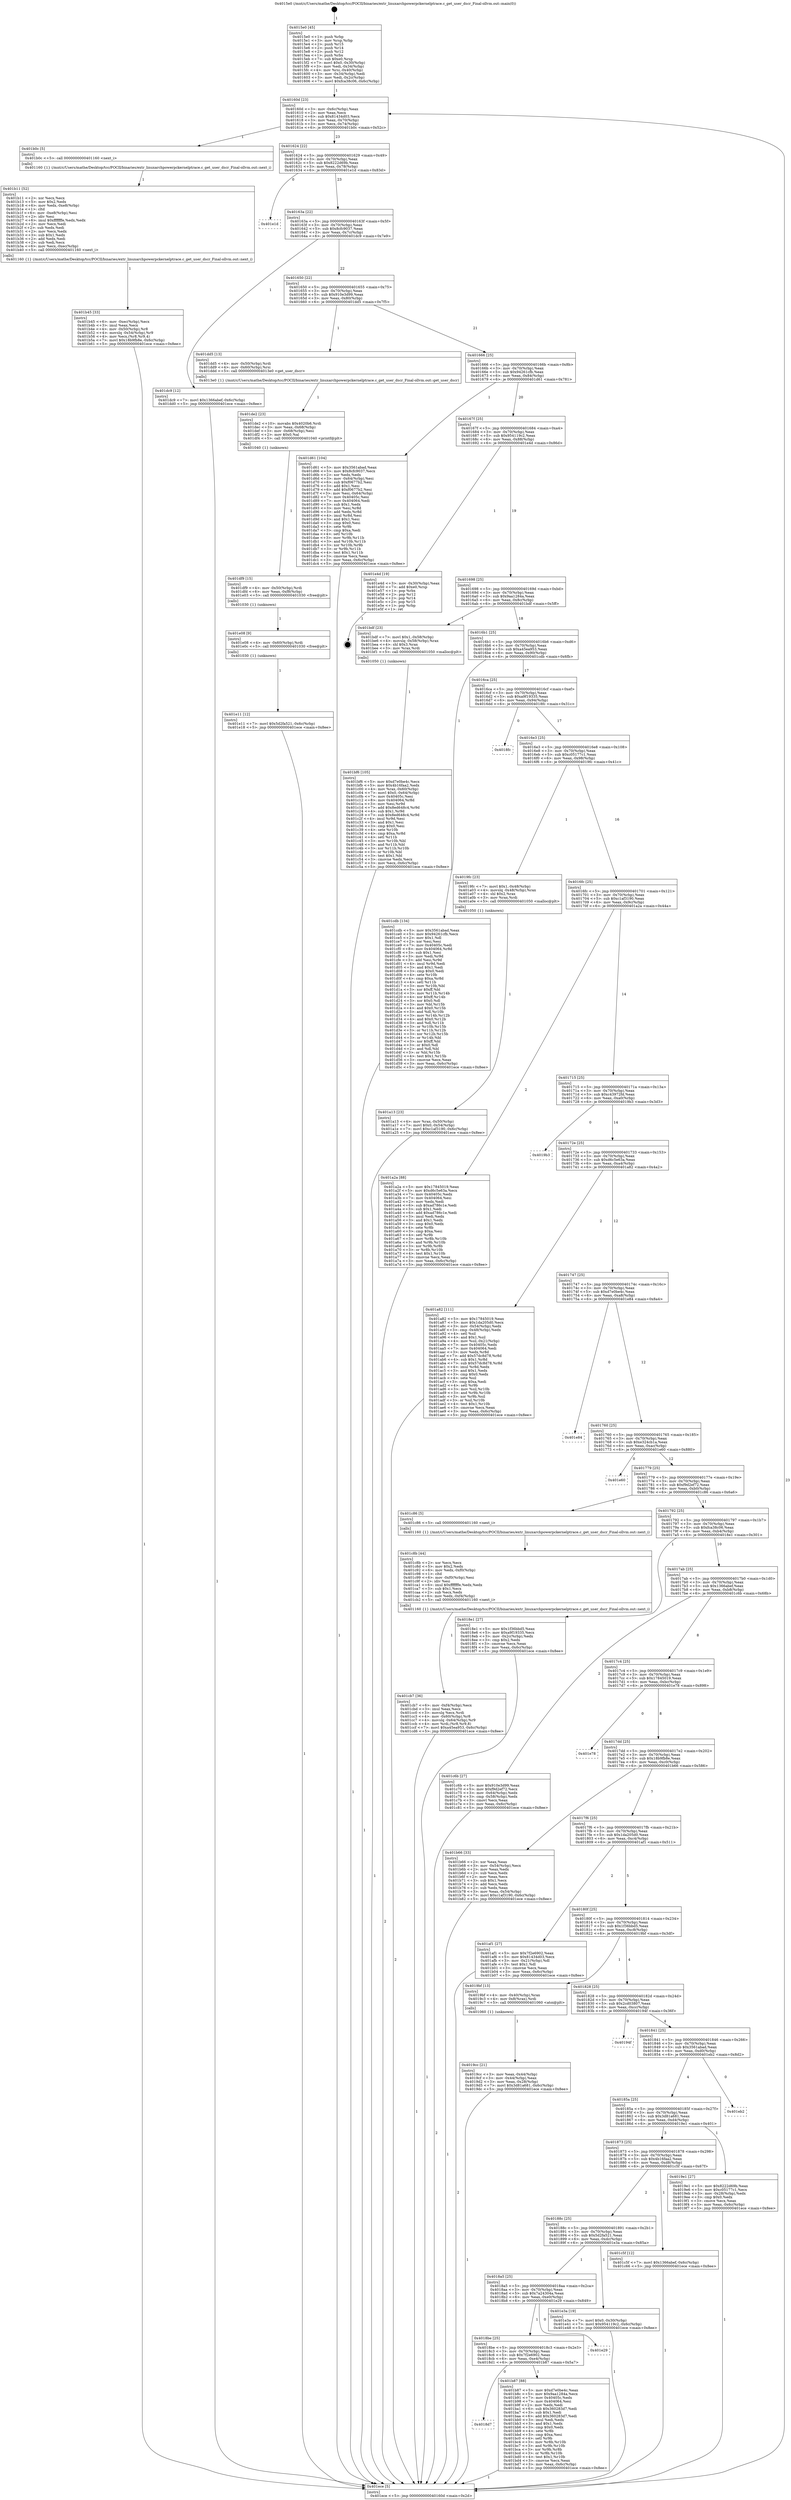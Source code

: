 digraph "0x4015e0" {
  label = "0x4015e0 (/mnt/c/Users/mathe/Desktop/tcc/POCII/binaries/extr_linuxarchpowerpckernelptrace.c_get_user_dscr_Final-ollvm.out::main(0))"
  labelloc = "t"
  node[shape=record]

  Entry [label="",width=0.3,height=0.3,shape=circle,fillcolor=black,style=filled]
  "0x40160d" [label="{
     0x40160d [23]\l
     | [instrs]\l
     &nbsp;&nbsp;0x40160d \<+3\>: mov -0x6c(%rbp),%eax\l
     &nbsp;&nbsp;0x401610 \<+2\>: mov %eax,%ecx\l
     &nbsp;&nbsp;0x401612 \<+6\>: sub $0x81434d03,%ecx\l
     &nbsp;&nbsp;0x401618 \<+3\>: mov %eax,-0x70(%rbp)\l
     &nbsp;&nbsp;0x40161b \<+3\>: mov %ecx,-0x74(%rbp)\l
     &nbsp;&nbsp;0x40161e \<+6\>: je 0000000000401b0c \<main+0x52c\>\l
  }"]
  "0x401b0c" [label="{
     0x401b0c [5]\l
     | [instrs]\l
     &nbsp;&nbsp;0x401b0c \<+5\>: call 0000000000401160 \<next_i\>\l
     | [calls]\l
     &nbsp;&nbsp;0x401160 \{1\} (/mnt/c/Users/mathe/Desktop/tcc/POCII/binaries/extr_linuxarchpowerpckernelptrace.c_get_user_dscr_Final-ollvm.out::next_i)\l
  }"]
  "0x401624" [label="{
     0x401624 [22]\l
     | [instrs]\l
     &nbsp;&nbsp;0x401624 \<+5\>: jmp 0000000000401629 \<main+0x49\>\l
     &nbsp;&nbsp;0x401629 \<+3\>: mov -0x70(%rbp),%eax\l
     &nbsp;&nbsp;0x40162c \<+5\>: sub $0x8222d69b,%eax\l
     &nbsp;&nbsp;0x401631 \<+3\>: mov %eax,-0x78(%rbp)\l
     &nbsp;&nbsp;0x401634 \<+6\>: je 0000000000401e1d \<main+0x83d\>\l
  }"]
  Exit [label="",width=0.3,height=0.3,shape=circle,fillcolor=black,style=filled,peripheries=2]
  "0x401e1d" [label="{
     0x401e1d\l
  }", style=dashed]
  "0x40163a" [label="{
     0x40163a [22]\l
     | [instrs]\l
     &nbsp;&nbsp;0x40163a \<+5\>: jmp 000000000040163f \<main+0x5f\>\l
     &nbsp;&nbsp;0x40163f \<+3\>: mov -0x70(%rbp),%eax\l
     &nbsp;&nbsp;0x401642 \<+5\>: sub $0x8cfc9037,%eax\l
     &nbsp;&nbsp;0x401647 \<+3\>: mov %eax,-0x7c(%rbp)\l
     &nbsp;&nbsp;0x40164a \<+6\>: je 0000000000401dc9 \<main+0x7e9\>\l
  }"]
  "0x401e11" [label="{
     0x401e11 [12]\l
     | [instrs]\l
     &nbsp;&nbsp;0x401e11 \<+7\>: movl $0x5d2fa521,-0x6c(%rbp)\l
     &nbsp;&nbsp;0x401e18 \<+5\>: jmp 0000000000401ece \<main+0x8ee\>\l
  }"]
  "0x401dc9" [label="{
     0x401dc9 [12]\l
     | [instrs]\l
     &nbsp;&nbsp;0x401dc9 \<+7\>: movl $0x1366abef,-0x6c(%rbp)\l
     &nbsp;&nbsp;0x401dd0 \<+5\>: jmp 0000000000401ece \<main+0x8ee\>\l
  }"]
  "0x401650" [label="{
     0x401650 [22]\l
     | [instrs]\l
     &nbsp;&nbsp;0x401650 \<+5\>: jmp 0000000000401655 \<main+0x75\>\l
     &nbsp;&nbsp;0x401655 \<+3\>: mov -0x70(%rbp),%eax\l
     &nbsp;&nbsp;0x401658 \<+5\>: sub $0x910e3d99,%eax\l
     &nbsp;&nbsp;0x40165d \<+3\>: mov %eax,-0x80(%rbp)\l
     &nbsp;&nbsp;0x401660 \<+6\>: je 0000000000401dd5 \<main+0x7f5\>\l
  }"]
  "0x401e08" [label="{
     0x401e08 [9]\l
     | [instrs]\l
     &nbsp;&nbsp;0x401e08 \<+4\>: mov -0x60(%rbp),%rdi\l
     &nbsp;&nbsp;0x401e0c \<+5\>: call 0000000000401030 \<free@plt\>\l
     | [calls]\l
     &nbsp;&nbsp;0x401030 \{1\} (unknown)\l
  }"]
  "0x401dd5" [label="{
     0x401dd5 [13]\l
     | [instrs]\l
     &nbsp;&nbsp;0x401dd5 \<+4\>: mov -0x50(%rbp),%rdi\l
     &nbsp;&nbsp;0x401dd9 \<+4\>: mov -0x60(%rbp),%rsi\l
     &nbsp;&nbsp;0x401ddd \<+5\>: call 00000000004013e0 \<get_user_dscr\>\l
     | [calls]\l
     &nbsp;&nbsp;0x4013e0 \{1\} (/mnt/c/Users/mathe/Desktop/tcc/POCII/binaries/extr_linuxarchpowerpckernelptrace.c_get_user_dscr_Final-ollvm.out::get_user_dscr)\l
  }"]
  "0x401666" [label="{
     0x401666 [25]\l
     | [instrs]\l
     &nbsp;&nbsp;0x401666 \<+5\>: jmp 000000000040166b \<main+0x8b\>\l
     &nbsp;&nbsp;0x40166b \<+3\>: mov -0x70(%rbp),%eax\l
     &nbsp;&nbsp;0x40166e \<+5\>: sub $0x94261cfb,%eax\l
     &nbsp;&nbsp;0x401673 \<+6\>: mov %eax,-0x84(%rbp)\l
     &nbsp;&nbsp;0x401679 \<+6\>: je 0000000000401d61 \<main+0x781\>\l
  }"]
  "0x401df9" [label="{
     0x401df9 [15]\l
     | [instrs]\l
     &nbsp;&nbsp;0x401df9 \<+4\>: mov -0x50(%rbp),%rdi\l
     &nbsp;&nbsp;0x401dfd \<+6\>: mov %eax,-0xf8(%rbp)\l
     &nbsp;&nbsp;0x401e03 \<+5\>: call 0000000000401030 \<free@plt\>\l
     | [calls]\l
     &nbsp;&nbsp;0x401030 \{1\} (unknown)\l
  }"]
  "0x401d61" [label="{
     0x401d61 [104]\l
     | [instrs]\l
     &nbsp;&nbsp;0x401d61 \<+5\>: mov $0x3561abad,%eax\l
     &nbsp;&nbsp;0x401d66 \<+5\>: mov $0x8cfc9037,%ecx\l
     &nbsp;&nbsp;0x401d6b \<+2\>: xor %edx,%edx\l
     &nbsp;&nbsp;0x401d6d \<+3\>: mov -0x64(%rbp),%esi\l
     &nbsp;&nbsp;0x401d70 \<+6\>: sub $0xf0677b2,%esi\l
     &nbsp;&nbsp;0x401d76 \<+3\>: add $0x1,%esi\l
     &nbsp;&nbsp;0x401d79 \<+6\>: add $0xf0677b2,%esi\l
     &nbsp;&nbsp;0x401d7f \<+3\>: mov %esi,-0x64(%rbp)\l
     &nbsp;&nbsp;0x401d82 \<+7\>: mov 0x40405c,%esi\l
     &nbsp;&nbsp;0x401d89 \<+7\>: mov 0x404064,%edi\l
     &nbsp;&nbsp;0x401d90 \<+3\>: sub $0x1,%edx\l
     &nbsp;&nbsp;0x401d93 \<+3\>: mov %esi,%r8d\l
     &nbsp;&nbsp;0x401d96 \<+3\>: add %edx,%r8d\l
     &nbsp;&nbsp;0x401d99 \<+4\>: imul %r8d,%esi\l
     &nbsp;&nbsp;0x401d9d \<+3\>: and $0x1,%esi\l
     &nbsp;&nbsp;0x401da0 \<+3\>: cmp $0x0,%esi\l
     &nbsp;&nbsp;0x401da3 \<+4\>: sete %r9b\l
     &nbsp;&nbsp;0x401da7 \<+3\>: cmp $0xa,%edi\l
     &nbsp;&nbsp;0x401daa \<+4\>: setl %r10b\l
     &nbsp;&nbsp;0x401dae \<+3\>: mov %r9b,%r11b\l
     &nbsp;&nbsp;0x401db1 \<+3\>: and %r10b,%r11b\l
     &nbsp;&nbsp;0x401db4 \<+3\>: xor %r10b,%r9b\l
     &nbsp;&nbsp;0x401db7 \<+3\>: or %r9b,%r11b\l
     &nbsp;&nbsp;0x401dba \<+4\>: test $0x1,%r11b\l
     &nbsp;&nbsp;0x401dbe \<+3\>: cmovne %ecx,%eax\l
     &nbsp;&nbsp;0x401dc1 \<+3\>: mov %eax,-0x6c(%rbp)\l
     &nbsp;&nbsp;0x401dc4 \<+5\>: jmp 0000000000401ece \<main+0x8ee\>\l
  }"]
  "0x40167f" [label="{
     0x40167f [25]\l
     | [instrs]\l
     &nbsp;&nbsp;0x40167f \<+5\>: jmp 0000000000401684 \<main+0xa4\>\l
     &nbsp;&nbsp;0x401684 \<+3\>: mov -0x70(%rbp),%eax\l
     &nbsp;&nbsp;0x401687 \<+5\>: sub $0x954119c2,%eax\l
     &nbsp;&nbsp;0x40168c \<+6\>: mov %eax,-0x88(%rbp)\l
     &nbsp;&nbsp;0x401692 \<+6\>: je 0000000000401e4d \<main+0x86d\>\l
  }"]
  "0x401de2" [label="{
     0x401de2 [23]\l
     | [instrs]\l
     &nbsp;&nbsp;0x401de2 \<+10\>: movabs $0x4020b6,%rdi\l
     &nbsp;&nbsp;0x401dec \<+3\>: mov %eax,-0x68(%rbp)\l
     &nbsp;&nbsp;0x401def \<+3\>: mov -0x68(%rbp),%esi\l
     &nbsp;&nbsp;0x401df2 \<+2\>: mov $0x0,%al\l
     &nbsp;&nbsp;0x401df4 \<+5\>: call 0000000000401040 \<printf@plt\>\l
     | [calls]\l
     &nbsp;&nbsp;0x401040 \{1\} (unknown)\l
  }"]
  "0x401e4d" [label="{
     0x401e4d [19]\l
     | [instrs]\l
     &nbsp;&nbsp;0x401e4d \<+3\>: mov -0x30(%rbp),%eax\l
     &nbsp;&nbsp;0x401e50 \<+7\>: add $0xe0,%rsp\l
     &nbsp;&nbsp;0x401e57 \<+1\>: pop %rbx\l
     &nbsp;&nbsp;0x401e58 \<+2\>: pop %r12\l
     &nbsp;&nbsp;0x401e5a \<+2\>: pop %r14\l
     &nbsp;&nbsp;0x401e5c \<+2\>: pop %r15\l
     &nbsp;&nbsp;0x401e5e \<+1\>: pop %rbp\l
     &nbsp;&nbsp;0x401e5f \<+1\>: ret\l
  }"]
  "0x401698" [label="{
     0x401698 [25]\l
     | [instrs]\l
     &nbsp;&nbsp;0x401698 \<+5\>: jmp 000000000040169d \<main+0xbd\>\l
     &nbsp;&nbsp;0x40169d \<+3\>: mov -0x70(%rbp),%eax\l
     &nbsp;&nbsp;0x4016a0 \<+5\>: sub $0x9aa1284a,%eax\l
     &nbsp;&nbsp;0x4016a5 \<+6\>: mov %eax,-0x8c(%rbp)\l
     &nbsp;&nbsp;0x4016ab \<+6\>: je 0000000000401bdf \<main+0x5ff\>\l
  }"]
  "0x401cb7" [label="{
     0x401cb7 [36]\l
     | [instrs]\l
     &nbsp;&nbsp;0x401cb7 \<+6\>: mov -0xf4(%rbp),%ecx\l
     &nbsp;&nbsp;0x401cbd \<+3\>: imul %eax,%ecx\l
     &nbsp;&nbsp;0x401cc0 \<+3\>: movslq %ecx,%rdi\l
     &nbsp;&nbsp;0x401cc3 \<+4\>: mov -0x60(%rbp),%r8\l
     &nbsp;&nbsp;0x401cc7 \<+4\>: movslq -0x64(%rbp),%r9\l
     &nbsp;&nbsp;0x401ccb \<+4\>: mov %rdi,(%r8,%r9,8)\l
     &nbsp;&nbsp;0x401ccf \<+7\>: movl $0xa45ea953,-0x6c(%rbp)\l
     &nbsp;&nbsp;0x401cd6 \<+5\>: jmp 0000000000401ece \<main+0x8ee\>\l
  }"]
  "0x401bdf" [label="{
     0x401bdf [23]\l
     | [instrs]\l
     &nbsp;&nbsp;0x401bdf \<+7\>: movl $0x1,-0x58(%rbp)\l
     &nbsp;&nbsp;0x401be6 \<+4\>: movslq -0x58(%rbp),%rax\l
     &nbsp;&nbsp;0x401bea \<+4\>: shl $0x3,%rax\l
     &nbsp;&nbsp;0x401bee \<+3\>: mov %rax,%rdi\l
     &nbsp;&nbsp;0x401bf1 \<+5\>: call 0000000000401050 \<malloc@plt\>\l
     | [calls]\l
     &nbsp;&nbsp;0x401050 \{1\} (unknown)\l
  }"]
  "0x4016b1" [label="{
     0x4016b1 [25]\l
     | [instrs]\l
     &nbsp;&nbsp;0x4016b1 \<+5\>: jmp 00000000004016b6 \<main+0xd6\>\l
     &nbsp;&nbsp;0x4016b6 \<+3\>: mov -0x70(%rbp),%eax\l
     &nbsp;&nbsp;0x4016b9 \<+5\>: sub $0xa45ea953,%eax\l
     &nbsp;&nbsp;0x4016be \<+6\>: mov %eax,-0x90(%rbp)\l
     &nbsp;&nbsp;0x4016c4 \<+6\>: je 0000000000401cdb \<main+0x6fb\>\l
  }"]
  "0x401c8b" [label="{
     0x401c8b [44]\l
     | [instrs]\l
     &nbsp;&nbsp;0x401c8b \<+2\>: xor %ecx,%ecx\l
     &nbsp;&nbsp;0x401c8d \<+5\>: mov $0x2,%edx\l
     &nbsp;&nbsp;0x401c92 \<+6\>: mov %edx,-0xf0(%rbp)\l
     &nbsp;&nbsp;0x401c98 \<+1\>: cltd\l
     &nbsp;&nbsp;0x401c99 \<+6\>: mov -0xf0(%rbp),%esi\l
     &nbsp;&nbsp;0x401c9f \<+2\>: idiv %esi\l
     &nbsp;&nbsp;0x401ca1 \<+6\>: imul $0xfffffffe,%edx,%edx\l
     &nbsp;&nbsp;0x401ca7 \<+3\>: sub $0x1,%ecx\l
     &nbsp;&nbsp;0x401caa \<+2\>: sub %ecx,%edx\l
     &nbsp;&nbsp;0x401cac \<+6\>: mov %edx,-0xf4(%rbp)\l
     &nbsp;&nbsp;0x401cb2 \<+5\>: call 0000000000401160 \<next_i\>\l
     | [calls]\l
     &nbsp;&nbsp;0x401160 \{1\} (/mnt/c/Users/mathe/Desktop/tcc/POCII/binaries/extr_linuxarchpowerpckernelptrace.c_get_user_dscr_Final-ollvm.out::next_i)\l
  }"]
  "0x401cdb" [label="{
     0x401cdb [134]\l
     | [instrs]\l
     &nbsp;&nbsp;0x401cdb \<+5\>: mov $0x3561abad,%eax\l
     &nbsp;&nbsp;0x401ce0 \<+5\>: mov $0x94261cfb,%ecx\l
     &nbsp;&nbsp;0x401ce5 \<+2\>: mov $0x1,%dl\l
     &nbsp;&nbsp;0x401ce7 \<+2\>: xor %esi,%esi\l
     &nbsp;&nbsp;0x401ce9 \<+7\>: mov 0x40405c,%edi\l
     &nbsp;&nbsp;0x401cf0 \<+8\>: mov 0x404064,%r8d\l
     &nbsp;&nbsp;0x401cf8 \<+3\>: sub $0x1,%esi\l
     &nbsp;&nbsp;0x401cfb \<+3\>: mov %edi,%r9d\l
     &nbsp;&nbsp;0x401cfe \<+3\>: add %esi,%r9d\l
     &nbsp;&nbsp;0x401d01 \<+4\>: imul %r9d,%edi\l
     &nbsp;&nbsp;0x401d05 \<+3\>: and $0x1,%edi\l
     &nbsp;&nbsp;0x401d08 \<+3\>: cmp $0x0,%edi\l
     &nbsp;&nbsp;0x401d0b \<+4\>: sete %r10b\l
     &nbsp;&nbsp;0x401d0f \<+4\>: cmp $0xa,%r8d\l
     &nbsp;&nbsp;0x401d13 \<+4\>: setl %r11b\l
     &nbsp;&nbsp;0x401d17 \<+3\>: mov %r10b,%bl\l
     &nbsp;&nbsp;0x401d1a \<+3\>: xor $0xff,%bl\l
     &nbsp;&nbsp;0x401d1d \<+3\>: mov %r11b,%r14b\l
     &nbsp;&nbsp;0x401d20 \<+4\>: xor $0xff,%r14b\l
     &nbsp;&nbsp;0x401d24 \<+3\>: xor $0x0,%dl\l
     &nbsp;&nbsp;0x401d27 \<+3\>: mov %bl,%r15b\l
     &nbsp;&nbsp;0x401d2a \<+4\>: and $0x0,%r15b\l
     &nbsp;&nbsp;0x401d2e \<+3\>: and %dl,%r10b\l
     &nbsp;&nbsp;0x401d31 \<+3\>: mov %r14b,%r12b\l
     &nbsp;&nbsp;0x401d34 \<+4\>: and $0x0,%r12b\l
     &nbsp;&nbsp;0x401d38 \<+3\>: and %dl,%r11b\l
     &nbsp;&nbsp;0x401d3b \<+3\>: or %r10b,%r15b\l
     &nbsp;&nbsp;0x401d3e \<+3\>: or %r11b,%r12b\l
     &nbsp;&nbsp;0x401d41 \<+3\>: xor %r12b,%r15b\l
     &nbsp;&nbsp;0x401d44 \<+3\>: or %r14b,%bl\l
     &nbsp;&nbsp;0x401d47 \<+3\>: xor $0xff,%bl\l
     &nbsp;&nbsp;0x401d4a \<+3\>: or $0x0,%dl\l
     &nbsp;&nbsp;0x401d4d \<+2\>: and %dl,%bl\l
     &nbsp;&nbsp;0x401d4f \<+3\>: or %bl,%r15b\l
     &nbsp;&nbsp;0x401d52 \<+4\>: test $0x1,%r15b\l
     &nbsp;&nbsp;0x401d56 \<+3\>: cmovne %ecx,%eax\l
     &nbsp;&nbsp;0x401d59 \<+3\>: mov %eax,-0x6c(%rbp)\l
     &nbsp;&nbsp;0x401d5c \<+5\>: jmp 0000000000401ece \<main+0x8ee\>\l
  }"]
  "0x4016ca" [label="{
     0x4016ca [25]\l
     | [instrs]\l
     &nbsp;&nbsp;0x4016ca \<+5\>: jmp 00000000004016cf \<main+0xef\>\l
     &nbsp;&nbsp;0x4016cf \<+3\>: mov -0x70(%rbp),%eax\l
     &nbsp;&nbsp;0x4016d2 \<+5\>: sub $0xa9f19335,%eax\l
     &nbsp;&nbsp;0x4016d7 \<+6\>: mov %eax,-0x94(%rbp)\l
     &nbsp;&nbsp;0x4016dd \<+6\>: je 00000000004018fc \<main+0x31c\>\l
  }"]
  "0x401bf6" [label="{
     0x401bf6 [105]\l
     | [instrs]\l
     &nbsp;&nbsp;0x401bf6 \<+5\>: mov $0xd7e0be4c,%ecx\l
     &nbsp;&nbsp;0x401bfb \<+5\>: mov $0x4b16faa2,%edx\l
     &nbsp;&nbsp;0x401c00 \<+4\>: mov %rax,-0x60(%rbp)\l
     &nbsp;&nbsp;0x401c04 \<+7\>: movl $0x0,-0x64(%rbp)\l
     &nbsp;&nbsp;0x401c0b \<+7\>: mov 0x40405c,%esi\l
     &nbsp;&nbsp;0x401c12 \<+8\>: mov 0x404064,%r8d\l
     &nbsp;&nbsp;0x401c1a \<+3\>: mov %esi,%r9d\l
     &nbsp;&nbsp;0x401c1d \<+7\>: add $0x8ed648c4,%r9d\l
     &nbsp;&nbsp;0x401c24 \<+4\>: sub $0x1,%r9d\l
     &nbsp;&nbsp;0x401c28 \<+7\>: sub $0x8ed648c4,%r9d\l
     &nbsp;&nbsp;0x401c2f \<+4\>: imul %r9d,%esi\l
     &nbsp;&nbsp;0x401c33 \<+3\>: and $0x1,%esi\l
     &nbsp;&nbsp;0x401c36 \<+3\>: cmp $0x0,%esi\l
     &nbsp;&nbsp;0x401c39 \<+4\>: sete %r10b\l
     &nbsp;&nbsp;0x401c3d \<+4\>: cmp $0xa,%r8d\l
     &nbsp;&nbsp;0x401c41 \<+4\>: setl %r11b\l
     &nbsp;&nbsp;0x401c45 \<+3\>: mov %r10b,%bl\l
     &nbsp;&nbsp;0x401c48 \<+3\>: and %r11b,%bl\l
     &nbsp;&nbsp;0x401c4b \<+3\>: xor %r11b,%r10b\l
     &nbsp;&nbsp;0x401c4e \<+3\>: or %r10b,%bl\l
     &nbsp;&nbsp;0x401c51 \<+3\>: test $0x1,%bl\l
     &nbsp;&nbsp;0x401c54 \<+3\>: cmovne %edx,%ecx\l
     &nbsp;&nbsp;0x401c57 \<+3\>: mov %ecx,-0x6c(%rbp)\l
     &nbsp;&nbsp;0x401c5a \<+5\>: jmp 0000000000401ece \<main+0x8ee\>\l
  }"]
  "0x4018fc" [label="{
     0x4018fc\l
  }", style=dashed]
  "0x4016e3" [label="{
     0x4016e3 [25]\l
     | [instrs]\l
     &nbsp;&nbsp;0x4016e3 \<+5\>: jmp 00000000004016e8 \<main+0x108\>\l
     &nbsp;&nbsp;0x4016e8 \<+3\>: mov -0x70(%rbp),%eax\l
     &nbsp;&nbsp;0x4016eb \<+5\>: sub $0xc05177c1,%eax\l
     &nbsp;&nbsp;0x4016f0 \<+6\>: mov %eax,-0x98(%rbp)\l
     &nbsp;&nbsp;0x4016f6 \<+6\>: je 00000000004019fc \<main+0x41c\>\l
  }"]
  "0x4018d7" [label="{
     0x4018d7\l
  }", style=dashed]
  "0x4019fc" [label="{
     0x4019fc [23]\l
     | [instrs]\l
     &nbsp;&nbsp;0x4019fc \<+7\>: movl $0x1,-0x48(%rbp)\l
     &nbsp;&nbsp;0x401a03 \<+4\>: movslq -0x48(%rbp),%rax\l
     &nbsp;&nbsp;0x401a07 \<+4\>: shl $0x2,%rax\l
     &nbsp;&nbsp;0x401a0b \<+3\>: mov %rax,%rdi\l
     &nbsp;&nbsp;0x401a0e \<+5\>: call 0000000000401050 \<malloc@plt\>\l
     | [calls]\l
     &nbsp;&nbsp;0x401050 \{1\} (unknown)\l
  }"]
  "0x4016fc" [label="{
     0x4016fc [25]\l
     | [instrs]\l
     &nbsp;&nbsp;0x4016fc \<+5\>: jmp 0000000000401701 \<main+0x121\>\l
     &nbsp;&nbsp;0x401701 \<+3\>: mov -0x70(%rbp),%eax\l
     &nbsp;&nbsp;0x401704 \<+5\>: sub $0xc1af3190,%eax\l
     &nbsp;&nbsp;0x401709 \<+6\>: mov %eax,-0x9c(%rbp)\l
     &nbsp;&nbsp;0x40170f \<+6\>: je 0000000000401a2a \<main+0x44a\>\l
  }"]
  "0x401b87" [label="{
     0x401b87 [88]\l
     | [instrs]\l
     &nbsp;&nbsp;0x401b87 \<+5\>: mov $0xd7e0be4c,%eax\l
     &nbsp;&nbsp;0x401b8c \<+5\>: mov $0x9aa1284a,%ecx\l
     &nbsp;&nbsp;0x401b91 \<+7\>: mov 0x40405c,%edx\l
     &nbsp;&nbsp;0x401b98 \<+7\>: mov 0x404064,%esi\l
     &nbsp;&nbsp;0x401b9f \<+2\>: mov %edx,%edi\l
     &nbsp;&nbsp;0x401ba1 \<+6\>: sub $0x360283d7,%edi\l
     &nbsp;&nbsp;0x401ba7 \<+3\>: sub $0x1,%edi\l
     &nbsp;&nbsp;0x401baa \<+6\>: add $0x360283d7,%edi\l
     &nbsp;&nbsp;0x401bb0 \<+3\>: imul %edi,%edx\l
     &nbsp;&nbsp;0x401bb3 \<+3\>: and $0x1,%edx\l
     &nbsp;&nbsp;0x401bb6 \<+3\>: cmp $0x0,%edx\l
     &nbsp;&nbsp;0x401bb9 \<+4\>: sete %r8b\l
     &nbsp;&nbsp;0x401bbd \<+3\>: cmp $0xa,%esi\l
     &nbsp;&nbsp;0x401bc0 \<+4\>: setl %r9b\l
     &nbsp;&nbsp;0x401bc4 \<+3\>: mov %r8b,%r10b\l
     &nbsp;&nbsp;0x401bc7 \<+3\>: and %r9b,%r10b\l
     &nbsp;&nbsp;0x401bca \<+3\>: xor %r9b,%r8b\l
     &nbsp;&nbsp;0x401bcd \<+3\>: or %r8b,%r10b\l
     &nbsp;&nbsp;0x401bd0 \<+4\>: test $0x1,%r10b\l
     &nbsp;&nbsp;0x401bd4 \<+3\>: cmovne %ecx,%eax\l
     &nbsp;&nbsp;0x401bd7 \<+3\>: mov %eax,-0x6c(%rbp)\l
     &nbsp;&nbsp;0x401bda \<+5\>: jmp 0000000000401ece \<main+0x8ee\>\l
  }"]
  "0x401a2a" [label="{
     0x401a2a [88]\l
     | [instrs]\l
     &nbsp;&nbsp;0x401a2a \<+5\>: mov $0x17845019,%eax\l
     &nbsp;&nbsp;0x401a2f \<+5\>: mov $0xd6c5e63a,%ecx\l
     &nbsp;&nbsp;0x401a34 \<+7\>: mov 0x40405c,%edx\l
     &nbsp;&nbsp;0x401a3b \<+7\>: mov 0x404064,%esi\l
     &nbsp;&nbsp;0x401a42 \<+2\>: mov %edx,%edi\l
     &nbsp;&nbsp;0x401a44 \<+6\>: sub $0xad786c1e,%edi\l
     &nbsp;&nbsp;0x401a4a \<+3\>: sub $0x1,%edi\l
     &nbsp;&nbsp;0x401a4d \<+6\>: add $0xad786c1e,%edi\l
     &nbsp;&nbsp;0x401a53 \<+3\>: imul %edi,%edx\l
     &nbsp;&nbsp;0x401a56 \<+3\>: and $0x1,%edx\l
     &nbsp;&nbsp;0x401a59 \<+3\>: cmp $0x0,%edx\l
     &nbsp;&nbsp;0x401a5c \<+4\>: sete %r8b\l
     &nbsp;&nbsp;0x401a60 \<+3\>: cmp $0xa,%esi\l
     &nbsp;&nbsp;0x401a63 \<+4\>: setl %r9b\l
     &nbsp;&nbsp;0x401a67 \<+3\>: mov %r8b,%r10b\l
     &nbsp;&nbsp;0x401a6a \<+3\>: and %r9b,%r10b\l
     &nbsp;&nbsp;0x401a6d \<+3\>: xor %r9b,%r8b\l
     &nbsp;&nbsp;0x401a70 \<+3\>: or %r8b,%r10b\l
     &nbsp;&nbsp;0x401a73 \<+4\>: test $0x1,%r10b\l
     &nbsp;&nbsp;0x401a77 \<+3\>: cmovne %ecx,%eax\l
     &nbsp;&nbsp;0x401a7a \<+3\>: mov %eax,-0x6c(%rbp)\l
     &nbsp;&nbsp;0x401a7d \<+5\>: jmp 0000000000401ece \<main+0x8ee\>\l
  }"]
  "0x401715" [label="{
     0x401715 [25]\l
     | [instrs]\l
     &nbsp;&nbsp;0x401715 \<+5\>: jmp 000000000040171a \<main+0x13a\>\l
     &nbsp;&nbsp;0x40171a \<+3\>: mov -0x70(%rbp),%eax\l
     &nbsp;&nbsp;0x40171d \<+5\>: sub $0xc43972fd,%eax\l
     &nbsp;&nbsp;0x401722 \<+6\>: mov %eax,-0xa0(%rbp)\l
     &nbsp;&nbsp;0x401728 \<+6\>: je 00000000004019b3 \<main+0x3d3\>\l
  }"]
  "0x4018be" [label="{
     0x4018be [25]\l
     | [instrs]\l
     &nbsp;&nbsp;0x4018be \<+5\>: jmp 00000000004018c3 \<main+0x2e3\>\l
     &nbsp;&nbsp;0x4018c3 \<+3\>: mov -0x70(%rbp),%eax\l
     &nbsp;&nbsp;0x4018c6 \<+5\>: sub $0x7f2e6902,%eax\l
     &nbsp;&nbsp;0x4018cb \<+6\>: mov %eax,-0xe4(%rbp)\l
     &nbsp;&nbsp;0x4018d1 \<+6\>: je 0000000000401b87 \<main+0x5a7\>\l
  }"]
  "0x4019b3" [label="{
     0x4019b3\l
  }", style=dashed]
  "0x40172e" [label="{
     0x40172e [25]\l
     | [instrs]\l
     &nbsp;&nbsp;0x40172e \<+5\>: jmp 0000000000401733 \<main+0x153\>\l
     &nbsp;&nbsp;0x401733 \<+3\>: mov -0x70(%rbp),%eax\l
     &nbsp;&nbsp;0x401736 \<+5\>: sub $0xd6c5e63a,%eax\l
     &nbsp;&nbsp;0x40173b \<+6\>: mov %eax,-0xa4(%rbp)\l
     &nbsp;&nbsp;0x401741 \<+6\>: je 0000000000401a82 \<main+0x4a2\>\l
  }"]
  "0x401e29" [label="{
     0x401e29\l
  }", style=dashed]
  "0x401a82" [label="{
     0x401a82 [111]\l
     | [instrs]\l
     &nbsp;&nbsp;0x401a82 \<+5\>: mov $0x17845019,%eax\l
     &nbsp;&nbsp;0x401a87 \<+5\>: mov $0x1da205d0,%ecx\l
     &nbsp;&nbsp;0x401a8c \<+3\>: mov -0x54(%rbp),%edx\l
     &nbsp;&nbsp;0x401a8f \<+3\>: cmp -0x48(%rbp),%edx\l
     &nbsp;&nbsp;0x401a92 \<+4\>: setl %sil\l
     &nbsp;&nbsp;0x401a96 \<+4\>: and $0x1,%sil\l
     &nbsp;&nbsp;0x401a9a \<+4\>: mov %sil,-0x21(%rbp)\l
     &nbsp;&nbsp;0x401a9e \<+7\>: mov 0x40405c,%edx\l
     &nbsp;&nbsp;0x401aa5 \<+7\>: mov 0x404064,%edi\l
     &nbsp;&nbsp;0x401aac \<+3\>: mov %edx,%r8d\l
     &nbsp;&nbsp;0x401aaf \<+7\>: add $0x57dc8d78,%r8d\l
     &nbsp;&nbsp;0x401ab6 \<+4\>: sub $0x1,%r8d\l
     &nbsp;&nbsp;0x401aba \<+7\>: sub $0x57dc8d78,%r8d\l
     &nbsp;&nbsp;0x401ac1 \<+4\>: imul %r8d,%edx\l
     &nbsp;&nbsp;0x401ac5 \<+3\>: and $0x1,%edx\l
     &nbsp;&nbsp;0x401ac8 \<+3\>: cmp $0x0,%edx\l
     &nbsp;&nbsp;0x401acb \<+4\>: sete %sil\l
     &nbsp;&nbsp;0x401acf \<+3\>: cmp $0xa,%edi\l
     &nbsp;&nbsp;0x401ad2 \<+4\>: setl %r9b\l
     &nbsp;&nbsp;0x401ad6 \<+3\>: mov %sil,%r10b\l
     &nbsp;&nbsp;0x401ad9 \<+3\>: and %r9b,%r10b\l
     &nbsp;&nbsp;0x401adc \<+3\>: xor %r9b,%sil\l
     &nbsp;&nbsp;0x401adf \<+3\>: or %sil,%r10b\l
     &nbsp;&nbsp;0x401ae2 \<+4\>: test $0x1,%r10b\l
     &nbsp;&nbsp;0x401ae6 \<+3\>: cmovne %ecx,%eax\l
     &nbsp;&nbsp;0x401ae9 \<+3\>: mov %eax,-0x6c(%rbp)\l
     &nbsp;&nbsp;0x401aec \<+5\>: jmp 0000000000401ece \<main+0x8ee\>\l
  }"]
  "0x401747" [label="{
     0x401747 [25]\l
     | [instrs]\l
     &nbsp;&nbsp;0x401747 \<+5\>: jmp 000000000040174c \<main+0x16c\>\l
     &nbsp;&nbsp;0x40174c \<+3\>: mov -0x70(%rbp),%eax\l
     &nbsp;&nbsp;0x40174f \<+5\>: sub $0xd7e0be4c,%eax\l
     &nbsp;&nbsp;0x401754 \<+6\>: mov %eax,-0xa8(%rbp)\l
     &nbsp;&nbsp;0x40175a \<+6\>: je 0000000000401e84 \<main+0x8a4\>\l
  }"]
  "0x4018a5" [label="{
     0x4018a5 [25]\l
     | [instrs]\l
     &nbsp;&nbsp;0x4018a5 \<+5\>: jmp 00000000004018aa \<main+0x2ca\>\l
     &nbsp;&nbsp;0x4018aa \<+3\>: mov -0x70(%rbp),%eax\l
     &nbsp;&nbsp;0x4018ad \<+5\>: sub $0x7a24304a,%eax\l
     &nbsp;&nbsp;0x4018b2 \<+6\>: mov %eax,-0xe0(%rbp)\l
     &nbsp;&nbsp;0x4018b8 \<+6\>: je 0000000000401e29 \<main+0x849\>\l
  }"]
  "0x401e84" [label="{
     0x401e84\l
  }", style=dashed]
  "0x401760" [label="{
     0x401760 [25]\l
     | [instrs]\l
     &nbsp;&nbsp;0x401760 \<+5\>: jmp 0000000000401765 \<main+0x185\>\l
     &nbsp;&nbsp;0x401765 \<+3\>: mov -0x70(%rbp),%eax\l
     &nbsp;&nbsp;0x401768 \<+5\>: sub $0xe324cb1a,%eax\l
     &nbsp;&nbsp;0x40176d \<+6\>: mov %eax,-0xac(%rbp)\l
     &nbsp;&nbsp;0x401773 \<+6\>: je 0000000000401e60 \<main+0x880\>\l
  }"]
  "0x401e3a" [label="{
     0x401e3a [19]\l
     | [instrs]\l
     &nbsp;&nbsp;0x401e3a \<+7\>: movl $0x0,-0x30(%rbp)\l
     &nbsp;&nbsp;0x401e41 \<+7\>: movl $0x954119c2,-0x6c(%rbp)\l
     &nbsp;&nbsp;0x401e48 \<+5\>: jmp 0000000000401ece \<main+0x8ee\>\l
  }"]
  "0x401e60" [label="{
     0x401e60\l
  }", style=dashed]
  "0x401779" [label="{
     0x401779 [25]\l
     | [instrs]\l
     &nbsp;&nbsp;0x401779 \<+5\>: jmp 000000000040177e \<main+0x19e\>\l
     &nbsp;&nbsp;0x40177e \<+3\>: mov -0x70(%rbp),%eax\l
     &nbsp;&nbsp;0x401781 \<+5\>: sub $0xf9d2ef72,%eax\l
     &nbsp;&nbsp;0x401786 \<+6\>: mov %eax,-0xb0(%rbp)\l
     &nbsp;&nbsp;0x40178c \<+6\>: je 0000000000401c86 \<main+0x6a6\>\l
  }"]
  "0x40188c" [label="{
     0x40188c [25]\l
     | [instrs]\l
     &nbsp;&nbsp;0x40188c \<+5\>: jmp 0000000000401891 \<main+0x2b1\>\l
     &nbsp;&nbsp;0x401891 \<+3\>: mov -0x70(%rbp),%eax\l
     &nbsp;&nbsp;0x401894 \<+5\>: sub $0x5d2fa521,%eax\l
     &nbsp;&nbsp;0x401899 \<+6\>: mov %eax,-0xdc(%rbp)\l
     &nbsp;&nbsp;0x40189f \<+6\>: je 0000000000401e3a \<main+0x85a\>\l
  }"]
  "0x401c86" [label="{
     0x401c86 [5]\l
     | [instrs]\l
     &nbsp;&nbsp;0x401c86 \<+5\>: call 0000000000401160 \<next_i\>\l
     | [calls]\l
     &nbsp;&nbsp;0x401160 \{1\} (/mnt/c/Users/mathe/Desktop/tcc/POCII/binaries/extr_linuxarchpowerpckernelptrace.c_get_user_dscr_Final-ollvm.out::next_i)\l
  }"]
  "0x401792" [label="{
     0x401792 [25]\l
     | [instrs]\l
     &nbsp;&nbsp;0x401792 \<+5\>: jmp 0000000000401797 \<main+0x1b7\>\l
     &nbsp;&nbsp;0x401797 \<+3\>: mov -0x70(%rbp),%eax\l
     &nbsp;&nbsp;0x40179a \<+5\>: sub $0xfca38c06,%eax\l
     &nbsp;&nbsp;0x40179f \<+6\>: mov %eax,-0xb4(%rbp)\l
     &nbsp;&nbsp;0x4017a5 \<+6\>: je 00000000004018e1 \<main+0x301\>\l
  }"]
  "0x401c5f" [label="{
     0x401c5f [12]\l
     | [instrs]\l
     &nbsp;&nbsp;0x401c5f \<+7\>: movl $0x1366abef,-0x6c(%rbp)\l
     &nbsp;&nbsp;0x401c66 \<+5\>: jmp 0000000000401ece \<main+0x8ee\>\l
  }"]
  "0x4018e1" [label="{
     0x4018e1 [27]\l
     | [instrs]\l
     &nbsp;&nbsp;0x4018e1 \<+5\>: mov $0x1f36bbd5,%eax\l
     &nbsp;&nbsp;0x4018e6 \<+5\>: mov $0xa9f19335,%ecx\l
     &nbsp;&nbsp;0x4018eb \<+3\>: mov -0x2c(%rbp),%edx\l
     &nbsp;&nbsp;0x4018ee \<+3\>: cmp $0x2,%edx\l
     &nbsp;&nbsp;0x4018f1 \<+3\>: cmovne %ecx,%eax\l
     &nbsp;&nbsp;0x4018f4 \<+3\>: mov %eax,-0x6c(%rbp)\l
     &nbsp;&nbsp;0x4018f7 \<+5\>: jmp 0000000000401ece \<main+0x8ee\>\l
  }"]
  "0x4017ab" [label="{
     0x4017ab [25]\l
     | [instrs]\l
     &nbsp;&nbsp;0x4017ab \<+5\>: jmp 00000000004017b0 \<main+0x1d0\>\l
     &nbsp;&nbsp;0x4017b0 \<+3\>: mov -0x70(%rbp),%eax\l
     &nbsp;&nbsp;0x4017b3 \<+5\>: sub $0x1366abef,%eax\l
     &nbsp;&nbsp;0x4017b8 \<+6\>: mov %eax,-0xb8(%rbp)\l
     &nbsp;&nbsp;0x4017be \<+6\>: je 0000000000401c6b \<main+0x68b\>\l
  }"]
  "0x401ece" [label="{
     0x401ece [5]\l
     | [instrs]\l
     &nbsp;&nbsp;0x401ece \<+5\>: jmp 000000000040160d \<main+0x2d\>\l
  }"]
  "0x4015e0" [label="{
     0x4015e0 [45]\l
     | [instrs]\l
     &nbsp;&nbsp;0x4015e0 \<+1\>: push %rbp\l
     &nbsp;&nbsp;0x4015e1 \<+3\>: mov %rsp,%rbp\l
     &nbsp;&nbsp;0x4015e4 \<+2\>: push %r15\l
     &nbsp;&nbsp;0x4015e6 \<+2\>: push %r14\l
     &nbsp;&nbsp;0x4015e8 \<+2\>: push %r12\l
     &nbsp;&nbsp;0x4015ea \<+1\>: push %rbx\l
     &nbsp;&nbsp;0x4015eb \<+7\>: sub $0xe0,%rsp\l
     &nbsp;&nbsp;0x4015f2 \<+7\>: movl $0x0,-0x30(%rbp)\l
     &nbsp;&nbsp;0x4015f9 \<+3\>: mov %edi,-0x34(%rbp)\l
     &nbsp;&nbsp;0x4015fc \<+4\>: mov %rsi,-0x40(%rbp)\l
     &nbsp;&nbsp;0x401600 \<+3\>: mov -0x34(%rbp),%edi\l
     &nbsp;&nbsp;0x401603 \<+3\>: mov %edi,-0x2c(%rbp)\l
     &nbsp;&nbsp;0x401606 \<+7\>: movl $0xfca38c06,-0x6c(%rbp)\l
  }"]
  "0x401b45" [label="{
     0x401b45 [33]\l
     | [instrs]\l
     &nbsp;&nbsp;0x401b45 \<+6\>: mov -0xec(%rbp),%ecx\l
     &nbsp;&nbsp;0x401b4b \<+3\>: imul %eax,%ecx\l
     &nbsp;&nbsp;0x401b4e \<+4\>: mov -0x50(%rbp),%r8\l
     &nbsp;&nbsp;0x401b52 \<+4\>: movslq -0x54(%rbp),%r9\l
     &nbsp;&nbsp;0x401b56 \<+4\>: mov %ecx,(%r8,%r9,4)\l
     &nbsp;&nbsp;0x401b5a \<+7\>: movl $0x18b9fb8e,-0x6c(%rbp)\l
     &nbsp;&nbsp;0x401b61 \<+5\>: jmp 0000000000401ece \<main+0x8ee\>\l
  }"]
  "0x401c6b" [label="{
     0x401c6b [27]\l
     | [instrs]\l
     &nbsp;&nbsp;0x401c6b \<+5\>: mov $0x910e3d99,%eax\l
     &nbsp;&nbsp;0x401c70 \<+5\>: mov $0xf9d2ef72,%ecx\l
     &nbsp;&nbsp;0x401c75 \<+3\>: mov -0x64(%rbp),%edx\l
     &nbsp;&nbsp;0x401c78 \<+3\>: cmp -0x58(%rbp),%edx\l
     &nbsp;&nbsp;0x401c7b \<+3\>: cmovl %ecx,%eax\l
     &nbsp;&nbsp;0x401c7e \<+3\>: mov %eax,-0x6c(%rbp)\l
     &nbsp;&nbsp;0x401c81 \<+5\>: jmp 0000000000401ece \<main+0x8ee\>\l
  }"]
  "0x4017c4" [label="{
     0x4017c4 [25]\l
     | [instrs]\l
     &nbsp;&nbsp;0x4017c4 \<+5\>: jmp 00000000004017c9 \<main+0x1e9\>\l
     &nbsp;&nbsp;0x4017c9 \<+3\>: mov -0x70(%rbp),%eax\l
     &nbsp;&nbsp;0x4017cc \<+5\>: sub $0x17845019,%eax\l
     &nbsp;&nbsp;0x4017d1 \<+6\>: mov %eax,-0xbc(%rbp)\l
     &nbsp;&nbsp;0x4017d7 \<+6\>: je 0000000000401e78 \<main+0x898\>\l
  }"]
  "0x401b11" [label="{
     0x401b11 [52]\l
     | [instrs]\l
     &nbsp;&nbsp;0x401b11 \<+2\>: xor %ecx,%ecx\l
     &nbsp;&nbsp;0x401b13 \<+5\>: mov $0x2,%edx\l
     &nbsp;&nbsp;0x401b18 \<+6\>: mov %edx,-0xe8(%rbp)\l
     &nbsp;&nbsp;0x401b1e \<+1\>: cltd\l
     &nbsp;&nbsp;0x401b1f \<+6\>: mov -0xe8(%rbp),%esi\l
     &nbsp;&nbsp;0x401b25 \<+2\>: idiv %esi\l
     &nbsp;&nbsp;0x401b27 \<+6\>: imul $0xfffffffe,%edx,%edx\l
     &nbsp;&nbsp;0x401b2d \<+2\>: mov %ecx,%edi\l
     &nbsp;&nbsp;0x401b2f \<+2\>: sub %edx,%edi\l
     &nbsp;&nbsp;0x401b31 \<+2\>: mov %ecx,%edx\l
     &nbsp;&nbsp;0x401b33 \<+3\>: sub $0x1,%edx\l
     &nbsp;&nbsp;0x401b36 \<+2\>: add %edx,%edi\l
     &nbsp;&nbsp;0x401b38 \<+2\>: sub %edi,%ecx\l
     &nbsp;&nbsp;0x401b3a \<+6\>: mov %ecx,-0xec(%rbp)\l
     &nbsp;&nbsp;0x401b40 \<+5\>: call 0000000000401160 \<next_i\>\l
     | [calls]\l
     &nbsp;&nbsp;0x401160 \{1\} (/mnt/c/Users/mathe/Desktop/tcc/POCII/binaries/extr_linuxarchpowerpckernelptrace.c_get_user_dscr_Final-ollvm.out::next_i)\l
  }"]
  "0x401e78" [label="{
     0x401e78\l
  }", style=dashed]
  "0x4017dd" [label="{
     0x4017dd [25]\l
     | [instrs]\l
     &nbsp;&nbsp;0x4017dd \<+5\>: jmp 00000000004017e2 \<main+0x202\>\l
     &nbsp;&nbsp;0x4017e2 \<+3\>: mov -0x70(%rbp),%eax\l
     &nbsp;&nbsp;0x4017e5 \<+5\>: sub $0x18b9fb8e,%eax\l
     &nbsp;&nbsp;0x4017ea \<+6\>: mov %eax,-0xc0(%rbp)\l
     &nbsp;&nbsp;0x4017f0 \<+6\>: je 0000000000401b66 \<main+0x586\>\l
  }"]
  "0x401a13" [label="{
     0x401a13 [23]\l
     | [instrs]\l
     &nbsp;&nbsp;0x401a13 \<+4\>: mov %rax,-0x50(%rbp)\l
     &nbsp;&nbsp;0x401a17 \<+7\>: movl $0x0,-0x54(%rbp)\l
     &nbsp;&nbsp;0x401a1e \<+7\>: movl $0xc1af3190,-0x6c(%rbp)\l
     &nbsp;&nbsp;0x401a25 \<+5\>: jmp 0000000000401ece \<main+0x8ee\>\l
  }"]
  "0x401b66" [label="{
     0x401b66 [33]\l
     | [instrs]\l
     &nbsp;&nbsp;0x401b66 \<+2\>: xor %eax,%eax\l
     &nbsp;&nbsp;0x401b68 \<+3\>: mov -0x54(%rbp),%ecx\l
     &nbsp;&nbsp;0x401b6b \<+2\>: mov %eax,%edx\l
     &nbsp;&nbsp;0x401b6d \<+2\>: sub %ecx,%edx\l
     &nbsp;&nbsp;0x401b6f \<+2\>: mov %eax,%ecx\l
     &nbsp;&nbsp;0x401b71 \<+3\>: sub $0x1,%ecx\l
     &nbsp;&nbsp;0x401b74 \<+2\>: add %ecx,%edx\l
     &nbsp;&nbsp;0x401b76 \<+2\>: sub %edx,%eax\l
     &nbsp;&nbsp;0x401b78 \<+3\>: mov %eax,-0x54(%rbp)\l
     &nbsp;&nbsp;0x401b7b \<+7\>: movl $0xc1af3190,-0x6c(%rbp)\l
     &nbsp;&nbsp;0x401b82 \<+5\>: jmp 0000000000401ece \<main+0x8ee\>\l
  }"]
  "0x4017f6" [label="{
     0x4017f6 [25]\l
     | [instrs]\l
     &nbsp;&nbsp;0x4017f6 \<+5\>: jmp 00000000004017fb \<main+0x21b\>\l
     &nbsp;&nbsp;0x4017fb \<+3\>: mov -0x70(%rbp),%eax\l
     &nbsp;&nbsp;0x4017fe \<+5\>: sub $0x1da205d0,%eax\l
     &nbsp;&nbsp;0x401803 \<+6\>: mov %eax,-0xc4(%rbp)\l
     &nbsp;&nbsp;0x401809 \<+6\>: je 0000000000401af1 \<main+0x511\>\l
  }"]
  "0x401873" [label="{
     0x401873 [25]\l
     | [instrs]\l
     &nbsp;&nbsp;0x401873 \<+5\>: jmp 0000000000401878 \<main+0x298\>\l
     &nbsp;&nbsp;0x401878 \<+3\>: mov -0x70(%rbp),%eax\l
     &nbsp;&nbsp;0x40187b \<+5\>: sub $0x4b16faa2,%eax\l
     &nbsp;&nbsp;0x401880 \<+6\>: mov %eax,-0xd8(%rbp)\l
     &nbsp;&nbsp;0x401886 \<+6\>: je 0000000000401c5f \<main+0x67f\>\l
  }"]
  "0x401af1" [label="{
     0x401af1 [27]\l
     | [instrs]\l
     &nbsp;&nbsp;0x401af1 \<+5\>: mov $0x7f2e6902,%eax\l
     &nbsp;&nbsp;0x401af6 \<+5\>: mov $0x81434d03,%ecx\l
     &nbsp;&nbsp;0x401afb \<+3\>: mov -0x21(%rbp),%dl\l
     &nbsp;&nbsp;0x401afe \<+3\>: test $0x1,%dl\l
     &nbsp;&nbsp;0x401b01 \<+3\>: cmovne %ecx,%eax\l
     &nbsp;&nbsp;0x401b04 \<+3\>: mov %eax,-0x6c(%rbp)\l
     &nbsp;&nbsp;0x401b07 \<+5\>: jmp 0000000000401ece \<main+0x8ee\>\l
  }"]
  "0x40180f" [label="{
     0x40180f [25]\l
     | [instrs]\l
     &nbsp;&nbsp;0x40180f \<+5\>: jmp 0000000000401814 \<main+0x234\>\l
     &nbsp;&nbsp;0x401814 \<+3\>: mov -0x70(%rbp),%eax\l
     &nbsp;&nbsp;0x401817 \<+5\>: sub $0x1f36bbd5,%eax\l
     &nbsp;&nbsp;0x40181c \<+6\>: mov %eax,-0xc8(%rbp)\l
     &nbsp;&nbsp;0x401822 \<+6\>: je 00000000004019bf \<main+0x3df\>\l
  }"]
  "0x4019e1" [label="{
     0x4019e1 [27]\l
     | [instrs]\l
     &nbsp;&nbsp;0x4019e1 \<+5\>: mov $0x8222d69b,%eax\l
     &nbsp;&nbsp;0x4019e6 \<+5\>: mov $0xc05177c1,%ecx\l
     &nbsp;&nbsp;0x4019eb \<+3\>: mov -0x28(%rbp),%edx\l
     &nbsp;&nbsp;0x4019ee \<+3\>: cmp $0x0,%edx\l
     &nbsp;&nbsp;0x4019f1 \<+3\>: cmove %ecx,%eax\l
     &nbsp;&nbsp;0x4019f4 \<+3\>: mov %eax,-0x6c(%rbp)\l
     &nbsp;&nbsp;0x4019f7 \<+5\>: jmp 0000000000401ece \<main+0x8ee\>\l
  }"]
  "0x4019bf" [label="{
     0x4019bf [13]\l
     | [instrs]\l
     &nbsp;&nbsp;0x4019bf \<+4\>: mov -0x40(%rbp),%rax\l
     &nbsp;&nbsp;0x4019c3 \<+4\>: mov 0x8(%rax),%rdi\l
     &nbsp;&nbsp;0x4019c7 \<+5\>: call 0000000000401060 \<atoi@plt\>\l
     | [calls]\l
     &nbsp;&nbsp;0x401060 \{1\} (unknown)\l
  }"]
  "0x401828" [label="{
     0x401828 [25]\l
     | [instrs]\l
     &nbsp;&nbsp;0x401828 \<+5\>: jmp 000000000040182d \<main+0x24d\>\l
     &nbsp;&nbsp;0x40182d \<+3\>: mov -0x70(%rbp),%eax\l
     &nbsp;&nbsp;0x401830 \<+5\>: sub $0x2cd03807,%eax\l
     &nbsp;&nbsp;0x401835 \<+6\>: mov %eax,-0xcc(%rbp)\l
     &nbsp;&nbsp;0x40183b \<+6\>: je 000000000040194f \<main+0x36f\>\l
  }"]
  "0x4019cc" [label="{
     0x4019cc [21]\l
     | [instrs]\l
     &nbsp;&nbsp;0x4019cc \<+3\>: mov %eax,-0x44(%rbp)\l
     &nbsp;&nbsp;0x4019cf \<+3\>: mov -0x44(%rbp),%eax\l
     &nbsp;&nbsp;0x4019d2 \<+3\>: mov %eax,-0x28(%rbp)\l
     &nbsp;&nbsp;0x4019d5 \<+7\>: movl $0x3d81a681,-0x6c(%rbp)\l
     &nbsp;&nbsp;0x4019dc \<+5\>: jmp 0000000000401ece \<main+0x8ee\>\l
  }"]
  "0x40185a" [label="{
     0x40185a [25]\l
     | [instrs]\l
     &nbsp;&nbsp;0x40185a \<+5\>: jmp 000000000040185f \<main+0x27f\>\l
     &nbsp;&nbsp;0x40185f \<+3\>: mov -0x70(%rbp),%eax\l
     &nbsp;&nbsp;0x401862 \<+5\>: sub $0x3d81a681,%eax\l
     &nbsp;&nbsp;0x401867 \<+6\>: mov %eax,-0xd4(%rbp)\l
     &nbsp;&nbsp;0x40186d \<+6\>: je 00000000004019e1 \<main+0x401\>\l
  }"]
  "0x40194f" [label="{
     0x40194f\l
  }", style=dashed]
  "0x401841" [label="{
     0x401841 [25]\l
     | [instrs]\l
     &nbsp;&nbsp;0x401841 \<+5\>: jmp 0000000000401846 \<main+0x266\>\l
     &nbsp;&nbsp;0x401846 \<+3\>: mov -0x70(%rbp),%eax\l
     &nbsp;&nbsp;0x401849 \<+5\>: sub $0x3561abad,%eax\l
     &nbsp;&nbsp;0x40184e \<+6\>: mov %eax,-0xd0(%rbp)\l
     &nbsp;&nbsp;0x401854 \<+6\>: je 0000000000401eb2 \<main+0x8d2\>\l
  }"]
  "0x401eb2" [label="{
     0x401eb2\l
  }", style=dashed]
  Entry -> "0x4015e0" [label=" 1"]
  "0x40160d" -> "0x401b0c" [label=" 1"]
  "0x40160d" -> "0x401624" [label=" 23"]
  "0x401e4d" -> Exit [label=" 1"]
  "0x401624" -> "0x401e1d" [label=" 0"]
  "0x401624" -> "0x40163a" [label=" 23"]
  "0x401e3a" -> "0x401ece" [label=" 1"]
  "0x40163a" -> "0x401dc9" [label=" 1"]
  "0x40163a" -> "0x401650" [label=" 22"]
  "0x401e11" -> "0x401ece" [label=" 1"]
  "0x401650" -> "0x401dd5" [label=" 1"]
  "0x401650" -> "0x401666" [label=" 21"]
  "0x401e08" -> "0x401e11" [label=" 1"]
  "0x401666" -> "0x401d61" [label=" 1"]
  "0x401666" -> "0x40167f" [label=" 20"]
  "0x401df9" -> "0x401e08" [label=" 1"]
  "0x40167f" -> "0x401e4d" [label=" 1"]
  "0x40167f" -> "0x401698" [label=" 19"]
  "0x401de2" -> "0x401df9" [label=" 1"]
  "0x401698" -> "0x401bdf" [label=" 1"]
  "0x401698" -> "0x4016b1" [label=" 18"]
  "0x401dd5" -> "0x401de2" [label=" 1"]
  "0x4016b1" -> "0x401cdb" [label=" 1"]
  "0x4016b1" -> "0x4016ca" [label=" 17"]
  "0x401dc9" -> "0x401ece" [label=" 1"]
  "0x4016ca" -> "0x4018fc" [label=" 0"]
  "0x4016ca" -> "0x4016e3" [label=" 17"]
  "0x401d61" -> "0x401ece" [label=" 1"]
  "0x4016e3" -> "0x4019fc" [label=" 1"]
  "0x4016e3" -> "0x4016fc" [label=" 16"]
  "0x401cdb" -> "0x401ece" [label=" 1"]
  "0x4016fc" -> "0x401a2a" [label=" 2"]
  "0x4016fc" -> "0x401715" [label=" 14"]
  "0x401cb7" -> "0x401ece" [label=" 1"]
  "0x401715" -> "0x4019b3" [label=" 0"]
  "0x401715" -> "0x40172e" [label=" 14"]
  "0x401c86" -> "0x401c8b" [label=" 1"]
  "0x40172e" -> "0x401a82" [label=" 2"]
  "0x40172e" -> "0x401747" [label=" 12"]
  "0x401c6b" -> "0x401ece" [label=" 2"]
  "0x401747" -> "0x401e84" [label=" 0"]
  "0x401747" -> "0x401760" [label=" 12"]
  "0x401bf6" -> "0x401ece" [label=" 1"]
  "0x401760" -> "0x401e60" [label=" 0"]
  "0x401760" -> "0x401779" [label=" 12"]
  "0x401bdf" -> "0x401bf6" [label=" 1"]
  "0x401779" -> "0x401c86" [label=" 1"]
  "0x401779" -> "0x401792" [label=" 11"]
  "0x4018be" -> "0x4018d7" [label=" 0"]
  "0x401792" -> "0x4018e1" [label=" 1"]
  "0x401792" -> "0x4017ab" [label=" 10"]
  "0x4018e1" -> "0x401ece" [label=" 1"]
  "0x4015e0" -> "0x40160d" [label=" 1"]
  "0x401ece" -> "0x40160d" [label=" 23"]
  "0x4018be" -> "0x401b87" [label=" 1"]
  "0x4017ab" -> "0x401c6b" [label=" 2"]
  "0x4017ab" -> "0x4017c4" [label=" 8"]
  "0x4018a5" -> "0x4018be" [label=" 1"]
  "0x4017c4" -> "0x401e78" [label=" 0"]
  "0x4017c4" -> "0x4017dd" [label=" 8"]
  "0x4018a5" -> "0x401e29" [label=" 0"]
  "0x4017dd" -> "0x401b66" [label=" 1"]
  "0x4017dd" -> "0x4017f6" [label=" 7"]
  "0x401c5f" -> "0x401ece" [label=" 1"]
  "0x4017f6" -> "0x401af1" [label=" 2"]
  "0x4017f6" -> "0x40180f" [label=" 5"]
  "0x40188c" -> "0x4018a5" [label=" 1"]
  "0x40180f" -> "0x4019bf" [label=" 1"]
  "0x40180f" -> "0x401828" [label=" 4"]
  "0x4019bf" -> "0x4019cc" [label=" 1"]
  "0x4019cc" -> "0x401ece" [label=" 1"]
  "0x40188c" -> "0x401e3a" [label=" 1"]
  "0x401828" -> "0x40194f" [label=" 0"]
  "0x401828" -> "0x401841" [label=" 4"]
  "0x401873" -> "0x40188c" [label=" 2"]
  "0x401841" -> "0x401eb2" [label=" 0"]
  "0x401841" -> "0x40185a" [label=" 4"]
  "0x401b87" -> "0x401ece" [label=" 1"]
  "0x40185a" -> "0x4019e1" [label=" 1"]
  "0x40185a" -> "0x401873" [label=" 3"]
  "0x4019e1" -> "0x401ece" [label=" 1"]
  "0x4019fc" -> "0x401a13" [label=" 1"]
  "0x401a13" -> "0x401ece" [label=" 1"]
  "0x401a2a" -> "0x401ece" [label=" 2"]
  "0x401a82" -> "0x401ece" [label=" 2"]
  "0x401af1" -> "0x401ece" [label=" 2"]
  "0x401b0c" -> "0x401b11" [label=" 1"]
  "0x401b11" -> "0x401b45" [label=" 1"]
  "0x401b45" -> "0x401ece" [label=" 1"]
  "0x401b66" -> "0x401ece" [label=" 1"]
  "0x401c8b" -> "0x401cb7" [label=" 1"]
  "0x401873" -> "0x401c5f" [label=" 1"]
}
